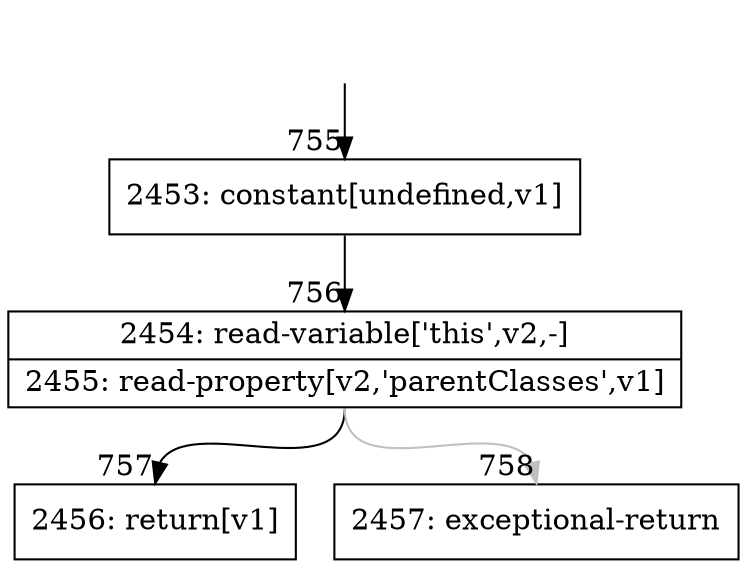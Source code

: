 digraph {
rankdir="TD"
BB_entry81[shape=none,label=""];
BB_entry81 -> BB755 [tailport=s, headport=n, headlabel="    755"]
BB755 [shape=record label="{2453: constant[undefined,v1]}" ] 
BB755 -> BB756 [tailport=s, headport=n, headlabel="      756"]
BB756 [shape=record label="{2454: read-variable['this',v2,-]|2455: read-property[v2,'parentClasses',v1]}" ] 
BB756 -> BB757 [tailport=s, headport=n, headlabel="      757"]
BB756 -> BB758 [tailport=s, headport=n, color=gray, headlabel="      758"]
BB757 [shape=record label="{2456: return[v1]}" ] 
BB758 [shape=record label="{2457: exceptional-return}" ] 
//#$~ 774
}
